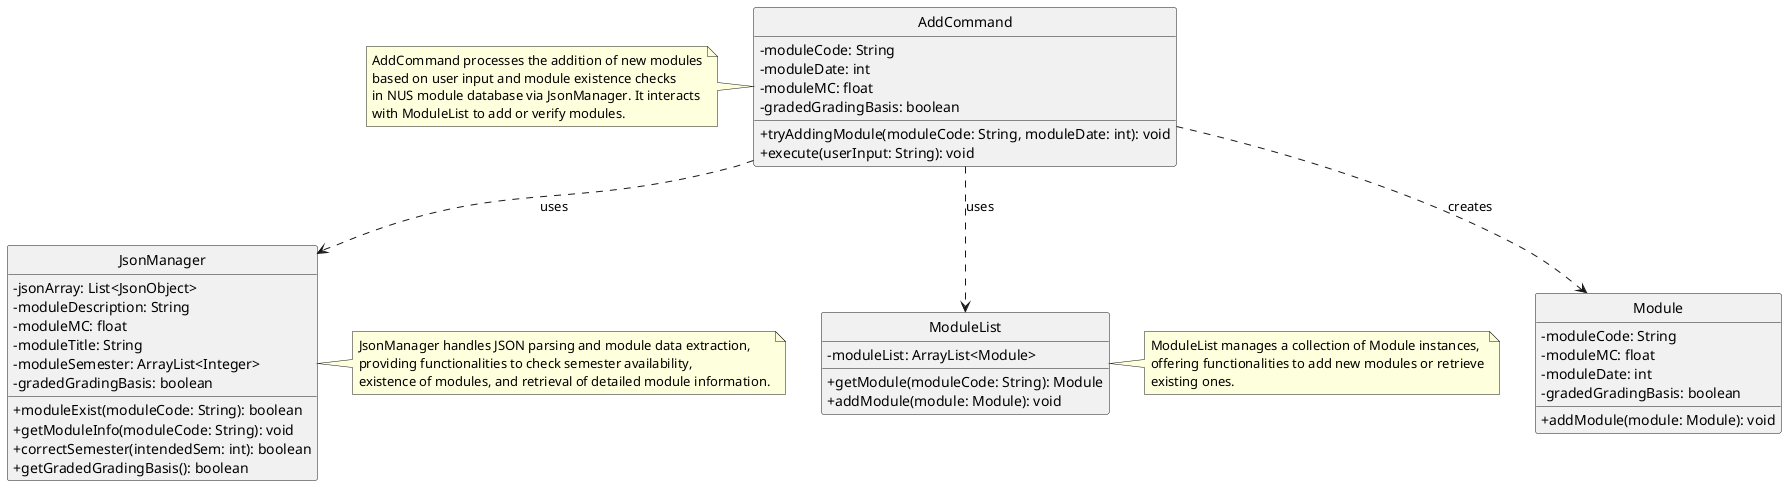 @startuml

skinparam classAttributeIconSize 0
hide empty members
hide circle

@startuml

hide circle
hide empty members
skinparam classAttributeIconSize 0

class Module {
    - moduleCode: String
    - moduleMC: float
    - moduleDate: int
    - gradedGradingBasis: boolean

    + addModule(module: Module): void
}

class ModuleList {
    - moduleList: ArrayList<Module>

    + getModule(moduleCode: String): Module
    + addModule(module: Module): void
}

class AddCommand {
    - moduleCode: String
    - moduleDate: int
    - moduleMC: float
    - gradedGradingBasis: boolean

    + tryAddingModule(moduleCode: String, moduleDate: int): void
    + execute(userInput: String): void
}

class JsonManager {
    - jsonArray: List<JsonObject>
    - moduleDescription: String
    - moduleMC: float
    - moduleTitle: String
    - moduleSemester: ArrayList<Integer>
    - gradedGradingBasis: boolean

    + moduleExist(moduleCode: String): boolean
    + getModuleInfo(moduleCode: String): void
    + correctSemester(intendedSem: int): boolean
    + getGradedGradingBasis(): boolean
}

AddCommand ..> JsonManager : uses
AddCommand ..> ModuleList : uses
AddCommand ..> Module : creates

note left of AddCommand
  AddCommand processes the addition of new modules
  based on user input and module existence checks
  in NUS module database via JsonManager. It interacts
  with ModuleList to add or verify modules.
end note

note right of JsonManager
  JsonManager handles JSON parsing and module data extraction,
  providing functionalities to check semester availability,
  existence of modules, and retrieval of detailed module information.
end note

note right of ModuleList
  ModuleList manages a collection of Module instances,
  offering functionalities to add new modules or retrieve
  existing ones.
end note

@enduml

@enduml